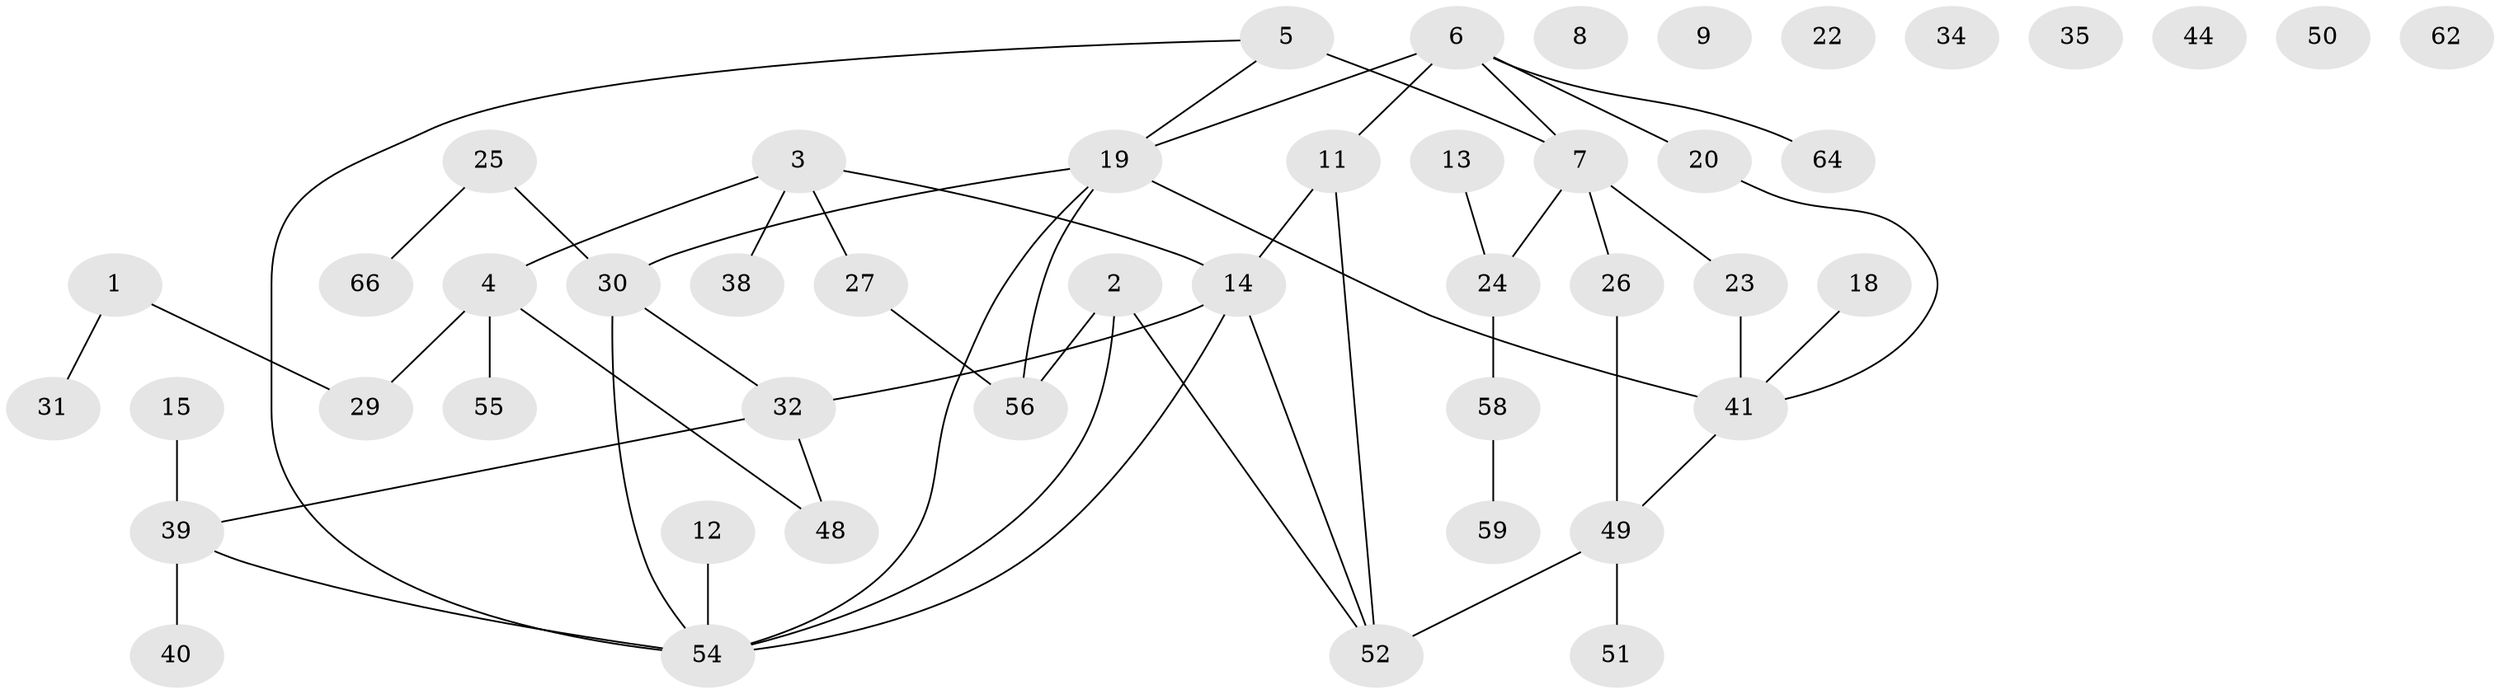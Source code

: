 // original degree distribution, {2: 0.2571428571428571, 4: 0.18571428571428572, 1: 0.2571428571428571, 5: 0.05714285714285714, 0: 0.1, 3: 0.12857142857142856, 7: 0.014285714285714285}
// Generated by graph-tools (version 1.1) at 2025/41/03/06/25 10:41:22]
// undirected, 47 vertices, 53 edges
graph export_dot {
graph [start="1"]
  node [color=gray90,style=filled];
  1;
  2 [super="+28"];
  3 [super="+69"];
  4 [super="+42"];
  5 [super="+17"];
  6 [super="+21"];
  7 [super="+60"];
  8 [super="+10"];
  9;
  11 [super="+33"];
  12;
  13 [super="+47"];
  14 [super="+16"];
  15;
  18;
  19 [super="+46"];
  20;
  22;
  23 [super="+61"];
  24;
  25;
  26 [super="+45"];
  27 [super="+36"];
  29 [super="+67"];
  30;
  31 [super="+37"];
  32 [super="+43"];
  34;
  35;
  38;
  39 [super="+63"];
  40;
  41 [super="+70"];
  44;
  48;
  49 [super="+53"];
  50;
  51;
  52 [super="+57"];
  54 [super="+65"];
  55;
  56;
  58 [super="+68"];
  59;
  62;
  64;
  66;
  1 -- 31;
  1 -- 29;
  2 -- 54;
  2 -- 56;
  2 -- 52;
  3 -- 14;
  3 -- 4;
  3 -- 38;
  3 -- 27;
  4 -- 55;
  4 -- 48;
  4 -- 29;
  5 -- 19;
  5 -- 7 [weight=2];
  5 -- 54;
  6 -- 64;
  6 -- 19;
  6 -- 20;
  6 -- 7;
  6 -- 11 [weight=2];
  7 -- 23;
  7 -- 24;
  7 -- 26 [weight=2];
  11 -- 14;
  11 -- 52;
  12 -- 54;
  13 -- 24;
  14 -- 32;
  14 -- 54;
  14 -- 52;
  15 -- 39;
  18 -- 41;
  19 -- 56;
  19 -- 41;
  19 -- 30;
  19 -- 54;
  20 -- 41;
  23 -- 41;
  24 -- 58;
  25 -- 30;
  25 -- 66;
  26 -- 49;
  27 -- 56;
  30 -- 32;
  30 -- 54;
  32 -- 48;
  32 -- 39;
  39 -- 40;
  39 -- 54;
  41 -- 49;
  49 -- 51;
  49 -- 52 [weight=2];
  58 -- 59;
}
